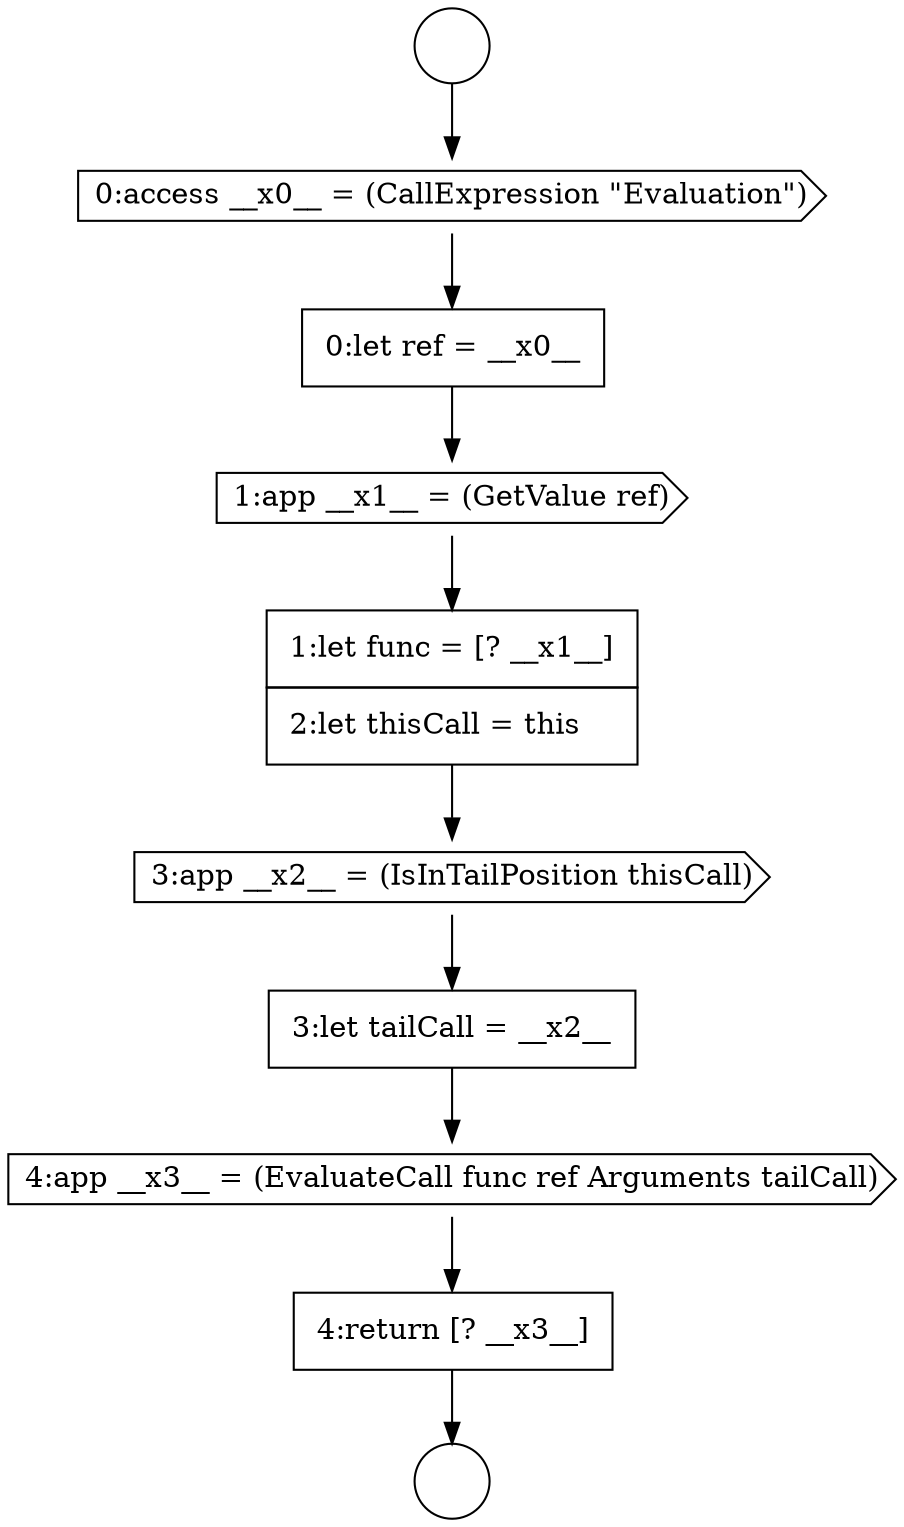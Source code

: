 digraph {
  node4205 [shape=none, margin=0, label=<<font color="black">
    <table border="0" cellborder="1" cellspacing="0" cellpadding="10">
      <tr><td align="left">0:let ref = __x0__</td></tr>
    </table>
  </font>> color="black" fillcolor="white" style=filled]
  node4211 [shape=none, margin=0, label=<<font color="black">
    <table border="0" cellborder="1" cellspacing="0" cellpadding="10">
      <tr><td align="left">4:return [? __x3__]</td></tr>
    </table>
  </font>> color="black" fillcolor="white" style=filled]
  node4204 [shape=cds, label=<<font color="black">0:access __x0__ = (CallExpression &quot;Evaluation&quot;)</font>> color="black" fillcolor="white" style=filled]
  node4209 [shape=none, margin=0, label=<<font color="black">
    <table border="0" cellborder="1" cellspacing="0" cellpadding="10">
      <tr><td align="left">3:let tailCall = __x2__</td></tr>
    </table>
  </font>> color="black" fillcolor="white" style=filled]
  node4207 [shape=none, margin=0, label=<<font color="black">
    <table border="0" cellborder="1" cellspacing="0" cellpadding="10">
      <tr><td align="left">1:let func = [? __x1__]</td></tr>
      <tr><td align="left">2:let thisCall = this</td></tr>
    </table>
  </font>> color="black" fillcolor="white" style=filled]
  node4202 [shape=circle label=" " color="black" fillcolor="white" style=filled]
  node4210 [shape=cds, label=<<font color="black">4:app __x3__ = (EvaluateCall func ref Arguments tailCall)</font>> color="black" fillcolor="white" style=filled]
  node4206 [shape=cds, label=<<font color="black">1:app __x1__ = (GetValue ref)</font>> color="black" fillcolor="white" style=filled]
  node4203 [shape=circle label=" " color="black" fillcolor="white" style=filled]
  node4208 [shape=cds, label=<<font color="black">3:app __x2__ = (IsInTailPosition thisCall)</font>> color="black" fillcolor="white" style=filled]
  node4206 -> node4207 [ color="black"]
  node4208 -> node4209 [ color="black"]
  node4207 -> node4208 [ color="black"]
  node4202 -> node4204 [ color="black"]
  node4209 -> node4210 [ color="black"]
  node4205 -> node4206 [ color="black"]
  node4204 -> node4205 [ color="black"]
  node4210 -> node4211 [ color="black"]
  node4211 -> node4203 [ color="black"]
}
